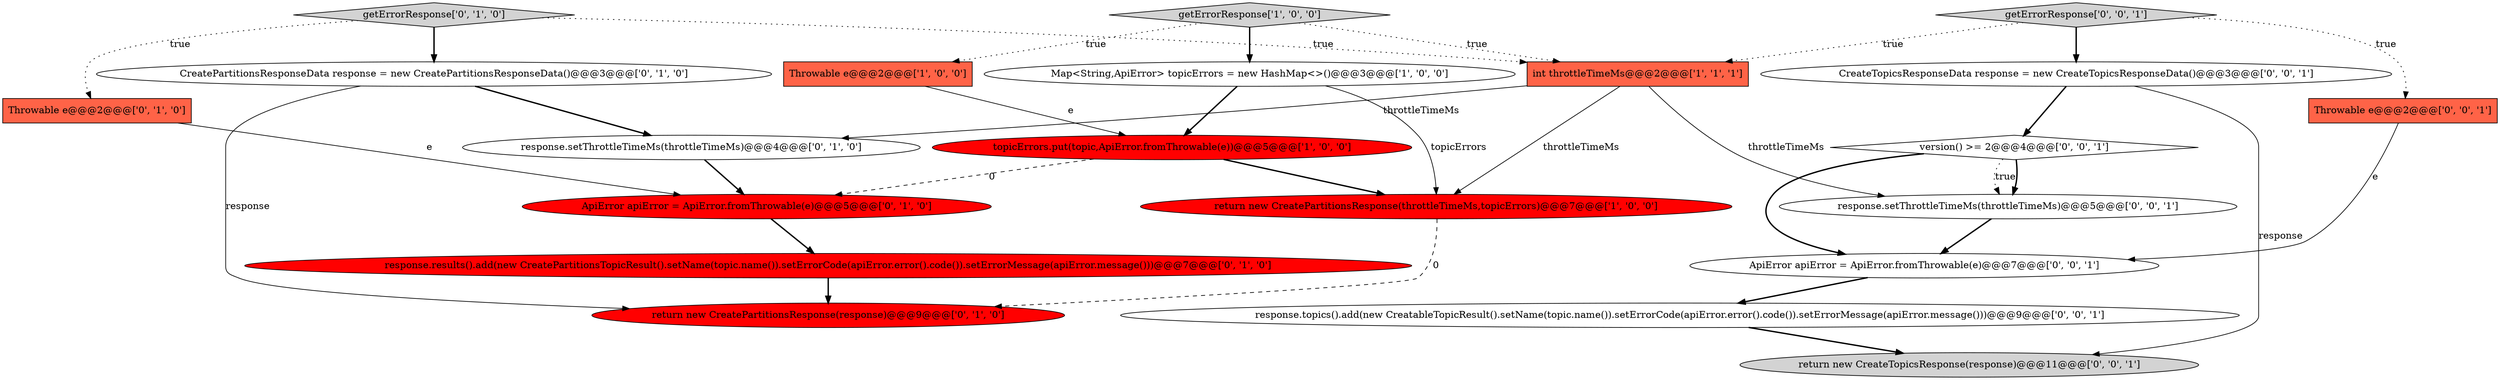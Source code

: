 digraph {
0 [style = filled, label = "return new CreatePartitionsResponse(throttleTimeMs,topicErrors)@@@7@@@['1', '0', '0']", fillcolor = red, shape = ellipse image = "AAA1AAABBB1BBB"];
12 [style = filled, label = "getErrorResponse['0', '1', '0']", fillcolor = lightgray, shape = diamond image = "AAA0AAABBB2BBB"];
1 [style = filled, label = "topicErrors.put(topic,ApiError.fromThrowable(e))@@@5@@@['1', '0', '0']", fillcolor = red, shape = ellipse image = "AAA1AAABBB1BBB"];
16 [style = filled, label = "Throwable e@@@2@@@['0', '0', '1']", fillcolor = tomato, shape = box image = "AAA0AAABBB3BBB"];
15 [style = filled, label = "getErrorResponse['0', '0', '1']", fillcolor = lightgray, shape = diamond image = "AAA0AAABBB3BBB"];
7 [style = filled, label = "return new CreatePartitionsResponse(response)@@@9@@@['0', '1', '0']", fillcolor = red, shape = ellipse image = "AAA1AAABBB2BBB"];
13 [style = filled, label = "return new CreateTopicsResponse(response)@@@11@@@['0', '0', '1']", fillcolor = lightgray, shape = ellipse image = "AAA0AAABBB3BBB"];
8 [style = filled, label = "Throwable e@@@2@@@['0', '1', '0']", fillcolor = tomato, shape = box image = "AAA0AAABBB2BBB"];
10 [style = filled, label = "CreatePartitionsResponseData response = new CreatePartitionsResponseData()@@@3@@@['0', '1', '0']", fillcolor = white, shape = ellipse image = "AAA0AAABBB2BBB"];
18 [style = filled, label = "response.topics().add(new CreatableTopicResult().setName(topic.name()).setErrorCode(apiError.error().code()).setErrorMessage(apiError.message()))@@@9@@@['0', '0', '1']", fillcolor = white, shape = ellipse image = "AAA0AAABBB3BBB"];
4 [style = filled, label = "Map<String,ApiError> topicErrors = new HashMap<>()@@@3@@@['1', '0', '0']", fillcolor = white, shape = ellipse image = "AAA0AAABBB1BBB"];
2 [style = filled, label = "Throwable e@@@2@@@['1', '0', '0']", fillcolor = tomato, shape = box image = "AAA0AAABBB1BBB"];
11 [style = filled, label = "response.results().add(new CreatePartitionsTopicResult().setName(topic.name()).setErrorCode(apiError.error().code()).setErrorMessage(apiError.message()))@@@7@@@['0', '1', '0']", fillcolor = red, shape = ellipse image = "AAA1AAABBB2BBB"];
19 [style = filled, label = "version() >= 2@@@4@@@['0', '0', '1']", fillcolor = white, shape = diamond image = "AAA0AAABBB3BBB"];
9 [style = filled, label = "ApiError apiError = ApiError.fromThrowable(e)@@@5@@@['0', '1', '0']", fillcolor = red, shape = ellipse image = "AAA1AAABBB2BBB"];
17 [style = filled, label = "response.setThrottleTimeMs(throttleTimeMs)@@@5@@@['0', '0', '1']", fillcolor = white, shape = ellipse image = "AAA0AAABBB3BBB"];
5 [style = filled, label = "getErrorResponse['1', '0', '0']", fillcolor = lightgray, shape = diamond image = "AAA0AAABBB1BBB"];
14 [style = filled, label = "CreateTopicsResponseData response = new CreateTopicsResponseData()@@@3@@@['0', '0', '1']", fillcolor = white, shape = ellipse image = "AAA0AAABBB3BBB"];
3 [style = filled, label = "int throttleTimeMs@@@2@@@['1', '1', '1']", fillcolor = tomato, shape = box image = "AAA0AAABBB1BBB"];
20 [style = filled, label = "ApiError apiError = ApiError.fromThrowable(e)@@@7@@@['0', '0', '1']", fillcolor = white, shape = ellipse image = "AAA0AAABBB3BBB"];
6 [style = filled, label = "response.setThrottleTimeMs(throttleTimeMs)@@@4@@@['0', '1', '0']", fillcolor = white, shape = ellipse image = "AAA0AAABBB2BBB"];
12->3 [style = dotted, label="true"];
2->1 [style = solid, label="e"];
9->11 [style = bold, label=""];
15->14 [style = bold, label=""];
12->8 [style = dotted, label="true"];
19->17 [style = dotted, label="true"];
19->20 [style = bold, label=""];
1->9 [style = dashed, label="0"];
14->19 [style = bold, label=""];
1->0 [style = bold, label=""];
19->17 [style = bold, label=""];
5->3 [style = dotted, label="true"];
15->16 [style = dotted, label="true"];
10->6 [style = bold, label=""];
14->13 [style = solid, label="response"];
15->3 [style = dotted, label="true"];
20->18 [style = bold, label=""];
16->20 [style = solid, label="e"];
12->10 [style = bold, label=""];
4->0 [style = solid, label="topicErrors"];
8->9 [style = solid, label="e"];
5->4 [style = bold, label=""];
18->13 [style = bold, label=""];
3->17 [style = solid, label="throttleTimeMs"];
4->1 [style = bold, label=""];
6->9 [style = bold, label=""];
10->7 [style = solid, label="response"];
0->7 [style = dashed, label="0"];
11->7 [style = bold, label=""];
3->6 [style = solid, label="throttleTimeMs"];
5->2 [style = dotted, label="true"];
17->20 [style = bold, label=""];
3->0 [style = solid, label="throttleTimeMs"];
}
